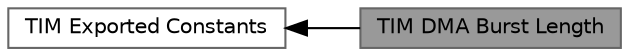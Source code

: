 digraph "TIM DMA Burst Length"
{
 // LATEX_PDF_SIZE
  bgcolor="transparent";
  edge [fontname=Helvetica,fontsize=10,labelfontname=Helvetica,labelfontsize=10];
  node [fontname=Helvetica,fontsize=10,shape=box,height=0.2,width=0.4];
  rankdir=LR;
  Node1 [id="Node000001",label="TIM DMA Burst Length",height=0.2,width=0.4,color="gray40", fillcolor="grey60", style="filled", fontcolor="black",tooltip=" "];
  Node2 [id="Node000002",label="TIM Exported Constants",height=0.2,width=0.4,color="grey40", fillcolor="white", style="filled",URL="$group___t_i_m___exported___constants.html",tooltip=" "];
  Node2->Node1 [shape=plaintext, dir="back", style="solid"];
}
